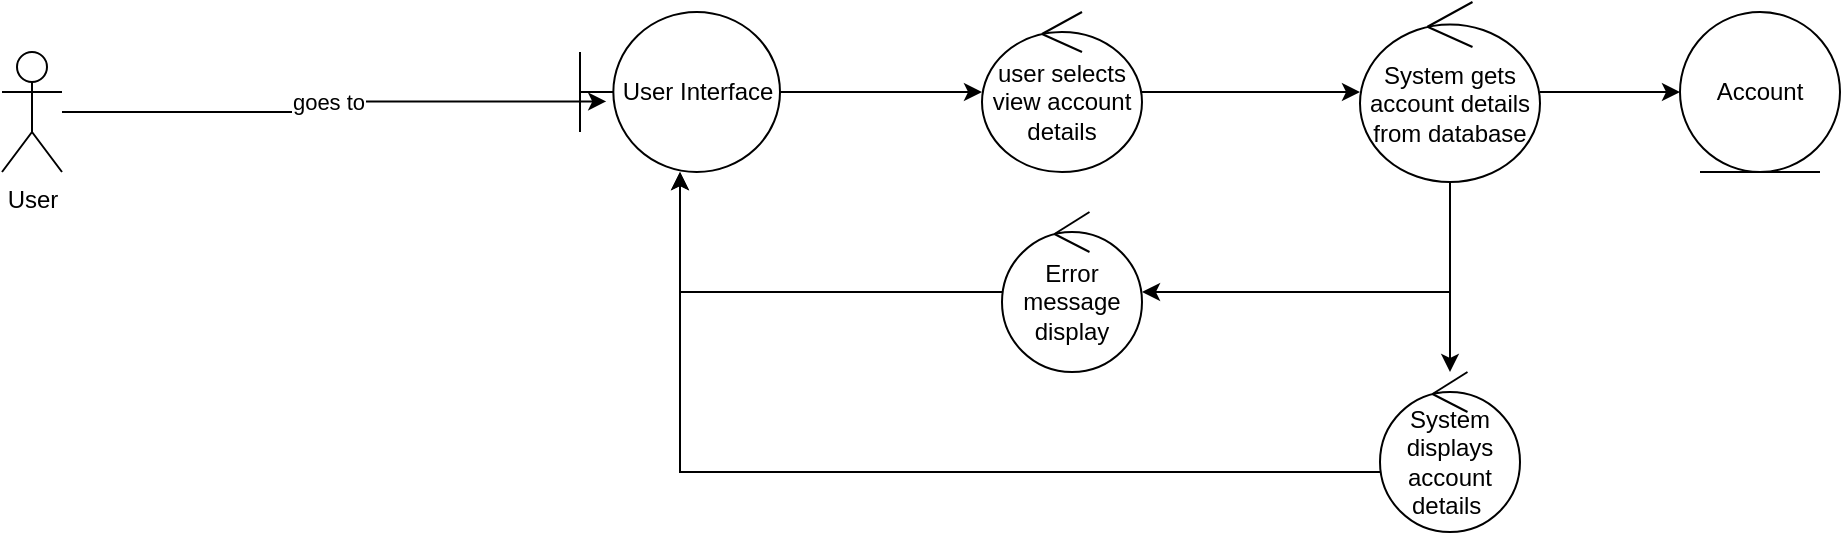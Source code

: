 <mxfile version="13.8.0" type="device"><diagram id="X3PywR_gbndYR0l7PC0f" name="Page-1"><mxGraphModel dx="1662" dy="794" grid="1" gridSize="10" guides="1" tooltips="1" connect="1" arrows="1" fold="1" page="1" pageScale="1" pageWidth="827" pageHeight="1169" math="0" shadow="0"><root><mxCell id="0"/><mxCell id="1" parent="0"/><mxCell id="QIEqpjzIxa6jm_AAtnB7-1" value="goes to" style="edgeStyle=orthogonalEdgeStyle;rounded=0;orthogonalLoop=1;jettySize=auto;html=1;entryX=0.131;entryY=0.559;entryDx=0;entryDy=0;entryPerimeter=0;" edge="1" parent="1" source="QIEqpjzIxa6jm_AAtnB7-2" target="QIEqpjzIxa6jm_AAtnB7-3"><mxGeometry relative="1" as="geometry"/></mxCell><mxCell id="QIEqpjzIxa6jm_AAtnB7-2" value="User" style="shape=umlActor;verticalLabelPosition=bottom;labelBackgroundColor=#ffffff;verticalAlign=top;html=1;outlineConnect=0;" vertex="1" parent="1"><mxGeometry x="41" y="70" width="30" height="60" as="geometry"/></mxCell><mxCell id="QIEqpjzIxa6jm_AAtnB7-3" value="User Interface" style="shape=umlBoundary;whiteSpace=wrap;html=1;" vertex="1" parent="1"><mxGeometry x="330" y="50" width="100" height="80" as="geometry"/></mxCell><mxCell id="QIEqpjzIxa6jm_AAtnB7-4" style="edgeStyle=orthogonalEdgeStyle;rounded=0;orthogonalLoop=1;jettySize=auto;html=1;" edge="1" parent="1" source="QIEqpjzIxa6jm_AAtnB7-5" target="QIEqpjzIxa6jm_AAtnB7-10"><mxGeometry relative="1" as="geometry"/></mxCell><mxCell id="QIEqpjzIxa6jm_AAtnB7-5" value="user selects view account details" style="ellipse;shape=umlControl;whiteSpace=wrap;html=1;" vertex="1" parent="1"><mxGeometry x="531" y="50" width="80" height="80" as="geometry"/></mxCell><mxCell id="QIEqpjzIxa6jm_AAtnB7-6" style="edgeStyle=orthogonalEdgeStyle;rounded=0;orthogonalLoop=1;jettySize=auto;html=1;" edge="1" parent="1" source="QIEqpjzIxa6jm_AAtnB7-3" target="QIEqpjzIxa6jm_AAtnB7-5"><mxGeometry relative="1" as="geometry"><mxPoint x="430" y="90.0" as="sourcePoint"/><mxPoint x="720" y="100.0" as="targetPoint"/></mxGeometry></mxCell><mxCell id="QIEqpjzIxa6jm_AAtnB7-7" style="edgeStyle=orthogonalEdgeStyle;rounded=0;orthogonalLoop=1;jettySize=auto;html=1;" edge="1" parent="1" source="QIEqpjzIxa6jm_AAtnB7-10" target="QIEqpjzIxa6jm_AAtnB7-14"><mxGeometry relative="1" as="geometry"><Array as="points"><mxPoint x="765" y="190"/><mxPoint x="765" y="190"/></Array></mxGeometry></mxCell><mxCell id="QIEqpjzIxa6jm_AAtnB7-8" style="edgeStyle=orthogonalEdgeStyle;rounded=0;orthogonalLoop=1;jettySize=auto;html=1;" edge="1" parent="1" source="QIEqpjzIxa6jm_AAtnB7-10" target="QIEqpjzIxa6jm_AAtnB7-12"><mxGeometry relative="1" as="geometry"><Array as="points"><mxPoint x="765" y="190"/></Array></mxGeometry></mxCell><mxCell id="QIEqpjzIxa6jm_AAtnB7-9" style="edgeStyle=orthogonalEdgeStyle;rounded=0;orthogonalLoop=1;jettySize=auto;html=1;" edge="1" parent="1" source="QIEqpjzIxa6jm_AAtnB7-10" target="QIEqpjzIxa6jm_AAtnB7-15"><mxGeometry relative="1" as="geometry"/></mxCell><mxCell id="QIEqpjzIxa6jm_AAtnB7-10" value="System gets account details from database" style="ellipse;shape=umlControl;whiteSpace=wrap;html=1;" vertex="1" parent="1"><mxGeometry x="720" y="45" width="90" height="90" as="geometry"/></mxCell><mxCell id="QIEqpjzIxa6jm_AAtnB7-11" style="edgeStyle=orthogonalEdgeStyle;rounded=0;orthogonalLoop=1;jettySize=auto;html=1;" edge="1" parent="1" source="QIEqpjzIxa6jm_AAtnB7-12" target="QIEqpjzIxa6jm_AAtnB7-3"><mxGeometry relative="1" as="geometry"/></mxCell><mxCell id="QIEqpjzIxa6jm_AAtnB7-12" value="Error message display" style="ellipse;shape=umlControl;whiteSpace=wrap;html=1;" vertex="1" parent="1"><mxGeometry x="541" y="150" width="70" height="80" as="geometry"/></mxCell><mxCell id="QIEqpjzIxa6jm_AAtnB7-13" style="edgeStyle=orthogonalEdgeStyle;rounded=0;orthogonalLoop=1;jettySize=auto;html=1;" edge="1" parent="1" source="QIEqpjzIxa6jm_AAtnB7-14" target="QIEqpjzIxa6jm_AAtnB7-3"><mxGeometry relative="1" as="geometry"><Array as="points"><mxPoint x="380" y="280"/></Array></mxGeometry></mxCell><mxCell id="QIEqpjzIxa6jm_AAtnB7-14" value="System displays account details&amp;nbsp;" style="ellipse;shape=umlControl;whiteSpace=wrap;html=1;" vertex="1" parent="1"><mxGeometry x="730" y="230" width="70" height="80" as="geometry"/></mxCell><mxCell id="QIEqpjzIxa6jm_AAtnB7-15" value="Account" style="ellipse;shape=umlEntity;whiteSpace=wrap;html=1;" vertex="1" parent="1"><mxGeometry x="880" y="50" width="80" height="80" as="geometry"/></mxCell></root></mxGraphModel></diagram></mxfile>